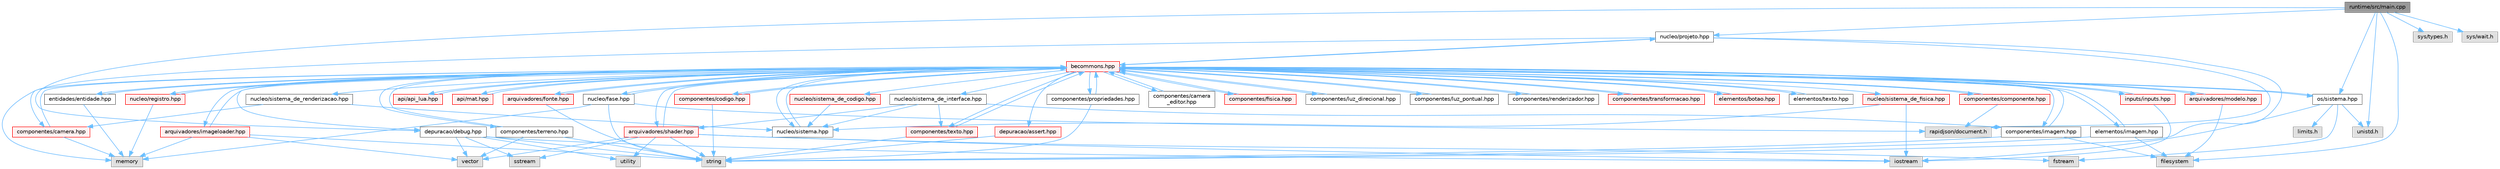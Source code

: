 digraph "runtime/src/main.cpp"
{
 // LATEX_PDF_SIZE
  bgcolor="transparent";
  edge [fontname=Helvetica,fontsize=10,labelfontname=Helvetica,labelfontsize=10];
  node [fontname=Helvetica,fontsize=10,shape=box,height=0.2,width=0.4];
  Node1 [id="Node000001",label="runtime/src/main.cpp",height=0.2,width=0.4,color="gray40", fillcolor="grey60", style="filled", fontcolor="black",tooltip=" "];
  Node1 -> Node2 [id="edge1_Node000001_Node000002",color="steelblue1",style="solid",tooltip=" "];
  Node2 [id="Node000002",label="nucleo/projeto.hpp",height=0.2,width=0.4,color="grey40", fillcolor="white", style="filled",URL="$projeto_8hpp.html",tooltip="Gerencia configurações do projeto."];
  Node2 -> Node3 [id="edge2_Node000002_Node000003",color="steelblue1",style="solid",tooltip=" "];
  Node3 [id="Node000003",label="string",height=0.2,width=0.4,color="grey60", fillcolor="#E0E0E0", style="filled",tooltip=" "];
  Node2 -> Node4 [id="edge3_Node000002_Node000004",color="steelblue1",style="solid",tooltip=" "];
  Node4 [id="Node000004",label="rapidjson/document.h",height=0.2,width=0.4,color="grey60", fillcolor="#E0E0E0", style="filled",tooltip=" "];
  Node2 -> Node5 [id="edge4_Node000002_Node000005",color="steelblue1",style="solid",tooltip=" "];
  Node5 [id="Node000005",label="memory",height=0.2,width=0.4,color="grey60", fillcolor="#E0E0E0", style="filled",tooltip=" "];
  Node2 -> Node6 [id="edge5_Node000002_Node000006",color="steelblue1",style="solid",tooltip=" "];
  Node6 [id="Node000006",label="becommons.hpp",height=0.2,width=0.4,color="red", fillcolor="#FFF0F0", style="filled",URL="$becommons_8hpp.html",tooltip=" "];
  Node6 -> Node7 [id="edge6_Node000006_Node000007",color="steelblue1",style="solid",tooltip=" "];
  Node7 [id="Node000007",label="api/api_lua.hpp",height=0.2,width=0.4,color="red", fillcolor="#FFF0F0", style="filled",URL="$api__lua_8hpp.html",tooltip="Gerencia a configuração do luabridge para api lua."];
  Node7 -> Node6 [id="edge7_Node000007_Node000006",color="steelblue1",style="solid",tooltip=" "];
  Node6 -> Node12 [id="edge8_Node000006_Node000012",color="steelblue1",style="solid",tooltip=" "];
  Node12 [id="Node000012",label="api/mat.hpp",height=0.2,width=0.4,color="red", fillcolor="#FFF0F0", style="filled",URL="$mat_8hpp.html",tooltip="Gerencia funçoes matemáticas."];
  Node12 -> Node6 [id="edge9_Node000012_Node000006",color="steelblue1",style="solid",tooltip=" "];
  Node6 -> Node15 [id="edge10_Node000006_Node000015",color="steelblue1",style="solid",tooltip=" "];
  Node15 [id="Node000015",label="arquivadores/fonte.hpp",height=0.2,width=0.4,color="red", fillcolor="#FFF0F0", style="filled",URL="$fonte_8hpp.html",tooltip="Define estruturas básicas para renderização de textos."];
  Node15 -> Node3 [id="edge11_Node000015_Node000003",color="steelblue1",style="solid",tooltip=" "];
  Node15 -> Node6 [id="edge12_Node000015_Node000006",color="steelblue1",style="solid",tooltip=" "];
  Node6 -> Node19 [id="edge13_Node000006_Node000019",color="steelblue1",style="solid",tooltip=" "];
  Node19 [id="Node000019",label="arquivadores/imageloader.hpp",height=0.2,width=0.4,color="red", fillcolor="#FFF0F0", style="filled",URL="$imageloader_8hpp.html",tooltip="Gerencia as imagems/texturas carregadas na engine."];
  Node19 -> Node3 [id="edge14_Node000019_Node000003",color="steelblue1",style="solid",tooltip=" "];
  Node19 -> Node23 [id="edge15_Node000019_Node000023",color="steelblue1",style="solid",tooltip=" "];
  Node23 [id="Node000023",label="vector",height=0.2,width=0.4,color="grey60", fillcolor="#E0E0E0", style="filled",tooltip=" "];
  Node19 -> Node5 [id="edge16_Node000019_Node000005",color="steelblue1",style="solid",tooltip=" "];
  Node19 -> Node6 [id="edge17_Node000019_Node000006",color="steelblue1",style="solid",tooltip=" "];
  Node6 -> Node24 [id="edge18_Node000006_Node000024",color="steelblue1",style="solid",tooltip=" "];
  Node24 [id="Node000024",label="arquivadores/modelo.hpp",height=0.2,width=0.4,color="red", fillcolor="#FFF0F0", style="filled",URL="$modelo_8hpp.html",tooltip="Carrega um modelo usando a biblioteca assimp com base em um diretório."];
  Node24 -> Node25 [id="edge19_Node000024_Node000025",color="steelblue1",style="solid",tooltip=" "];
  Node25 [id="Node000025",label="filesystem",height=0.2,width=0.4,color="grey60", fillcolor="#E0E0E0", style="filled",tooltip=" "];
  Node24 -> Node6 [id="edge20_Node000024_Node000006",color="steelblue1",style="solid",tooltip=" "];
  Node6 -> Node26 [id="edge21_Node000006_Node000026",color="steelblue1",style="solid",tooltip=" "];
  Node26 [id="Node000026",label="arquivadores/shader.hpp",height=0.2,width=0.4,color="red", fillcolor="#FFF0F0", style="filled",URL="$shader_8hpp.html",tooltip="Gerencia os shaders GLSL."];
  Node26 -> Node3 [id="edge22_Node000026_Node000003",color="steelblue1",style="solid",tooltip=" "];
  Node26 -> Node27 [id="edge23_Node000026_Node000027",color="steelblue1",style="solid",tooltip=" "];
  Node27 [id="Node000027",label="fstream",height=0.2,width=0.4,color="grey60", fillcolor="#E0E0E0", style="filled",tooltip=" "];
  Node26 -> Node28 [id="edge24_Node000026_Node000028",color="steelblue1",style="solid",tooltip=" "];
  Node28 [id="Node000028",label="sstream",height=0.2,width=0.4,color="grey60", fillcolor="#E0E0E0", style="filled",tooltip=" "];
  Node26 -> Node29 [id="edge25_Node000026_Node000029",color="steelblue1",style="solid",tooltip=" "];
  Node29 [id="Node000029",label="iostream",height=0.2,width=0.4,color="grey60", fillcolor="#E0E0E0", style="filled",tooltip=" "];
  Node26 -> Node23 [id="edge26_Node000026_Node000023",color="steelblue1",style="solid",tooltip=" "];
  Node26 -> Node30 [id="edge27_Node000026_Node000030",color="steelblue1",style="solid",tooltip=" "];
  Node30 [id="Node000030",label="utility",height=0.2,width=0.4,color="grey60", fillcolor="#E0E0E0", style="filled",tooltip=" "];
  Node26 -> Node6 [id="edge28_Node000026_Node000006",color="steelblue1",style="solid",tooltip=" "];
  Node6 -> Node32 [id="edge29_Node000006_Node000032",color="steelblue1",style="solid",tooltip=" "];
  Node32 [id="Node000032",label="componentes/camera.hpp",height=0.2,width=0.4,color="red", fillcolor="#FFF0F0", style="filled",URL="$camera_8hpp.html",tooltip="Estrutura básica de câmera."];
  Node32 -> Node5 [id="edge30_Node000032_Node000005",color="steelblue1",style="solid",tooltip=" "];
  Node32 -> Node6 [id="edge31_Node000032_Node000006",color="steelblue1",style="solid",tooltip=" "];
  Node6 -> Node35 [id="edge32_Node000006_Node000035",color="steelblue1",style="solid",tooltip=" "];
  Node35 [id="Node000035",label="componentes/camera\l_editor.hpp",height=0.2,width=0.4,color="grey40", fillcolor="white", style="filled",URL="$camera__editor_8hpp.html",tooltip=" "];
  Node35 -> Node6 [id="edge33_Node000035_Node000006",color="steelblue1",style="solid",tooltip=" "];
  Node6 -> Node36 [id="edge34_Node000006_Node000036",color="steelblue1",style="solid",tooltip=" "];
  Node36 [id="Node000036",label="componentes/codigo.hpp",height=0.2,width=0.4,color="red", fillcolor="#FFF0F0", style="filled",URL="$codigo_8hpp.html",tooltip="Componente de código para entidades ECS."];
  Node36 -> Node3 [id="edge35_Node000036_Node000003",color="steelblue1",style="solid",tooltip=" "];
  Node36 -> Node6 [id="edge36_Node000036_Node000006",color="steelblue1",style="solid",tooltip=" "];
  Node6 -> Node38 [id="edge37_Node000006_Node000038",color="steelblue1",style="solid",tooltip=" "];
  Node38 [id="Node000038",label="componentes/componente.hpp",height=0.2,width=0.4,color="red", fillcolor="#FFF0F0", style="filled",URL="$componente_8hpp.html",tooltip="Estrutura base para componetes."];
  Node38 -> Node4 [id="edge38_Node000038_Node000004",color="steelblue1",style="solid",tooltip=" "];
  Node38 -> Node6 [id="edge39_Node000038_Node000006",color="steelblue1",style="solid",tooltip=" "];
  Node6 -> Node42 [id="edge40_Node000006_Node000042",color="steelblue1",style="solid",tooltip=" "];
  Node42 [id="Node000042",label="componentes/fisica.hpp",height=0.2,width=0.4,color="red", fillcolor="#FFF0F0", style="filled",URL="$fisica_8hpp.html",tooltip="Componente de física para entidades ECS."];
  Node42 -> Node6 [id="edge41_Node000042_Node000006",color="steelblue1",style="solid",tooltip=" "];
  Node6 -> Node43 [id="edge42_Node000006_Node000043",color="steelblue1",style="solid",tooltip=" "];
  Node43 [id="Node000043",label="componentes/imagem.hpp",height=0.2,width=0.4,color="grey40", fillcolor="white", style="filled",URL="$componentes_2imagem_8hpp.html",tooltip=" "];
  Node43 -> Node3 [id="edge43_Node000043_Node000003",color="steelblue1",style="solid",tooltip=" "];
  Node43 -> Node25 [id="edge44_Node000043_Node000025",color="steelblue1",style="solid",tooltip=" "];
  Node43 -> Node6 [id="edge45_Node000043_Node000006",color="steelblue1",style="solid",tooltip=" "];
  Node6 -> Node44 [id="edge46_Node000006_Node000044",color="steelblue1",style="solid",tooltip=" "];
  Node44 [id="Node000044",label="componentes/luz_direcional.hpp",height=0.2,width=0.4,color="grey40", fillcolor="white", style="filled",URL="$luz__direcional_8hpp.html",tooltip=" "];
  Node44 -> Node6 [id="edge47_Node000044_Node000006",color="steelblue1",style="solid",tooltip=" "];
  Node6 -> Node45 [id="edge48_Node000006_Node000045",color="steelblue1",style="solid",tooltip=" "];
  Node45 [id="Node000045",label="componentes/luz_pontual.hpp",height=0.2,width=0.4,color="grey40", fillcolor="white", style="filled",URL="$luz__pontual_8hpp.html",tooltip=" "];
  Node45 -> Node6 [id="edge49_Node000045_Node000006",color="steelblue1",style="solid",tooltip=" "];
  Node6 -> Node46 [id="edge50_Node000006_Node000046",color="steelblue1",style="solid",tooltip=" "];
  Node46 [id="Node000046",label="componentes/propriedades.hpp",height=0.2,width=0.4,color="grey40", fillcolor="white", style="filled",URL="$propriedades_8hpp.html",tooltip=" "];
  Node46 -> Node3 [id="edge51_Node000046_Node000003",color="steelblue1",style="solid",tooltip=" "];
  Node46 -> Node6 [id="edge52_Node000046_Node000006",color="steelblue1",style="solid",tooltip=" "];
  Node6 -> Node47 [id="edge53_Node000006_Node000047",color="steelblue1",style="solid",tooltip=" "];
  Node47 [id="Node000047",label="componentes/renderizador.hpp",height=0.2,width=0.4,color="grey40", fillcolor="white", style="filled",URL="$renderizador_8hpp.html",tooltip=" "];
  Node47 -> Node6 [id="edge54_Node000047_Node000006",color="steelblue1",style="solid",tooltip=" "];
  Node6 -> Node48 [id="edge55_Node000006_Node000048",color="steelblue1",style="solid",tooltip=" "];
  Node48 [id="Node000048",label="componentes/terreno.hpp",height=0.2,width=0.4,color="grey40", fillcolor="white", style="filled",URL="$terreno_8hpp.html",tooltip=" "];
  Node48 -> Node23 [id="edge56_Node000048_Node000023",color="steelblue1",style="solid",tooltip=" "];
  Node48 -> Node3 [id="edge57_Node000048_Node000003",color="steelblue1",style="solid",tooltip=" "];
  Node48 -> Node6 [id="edge58_Node000048_Node000006",color="steelblue1",style="solid",tooltip=" "];
  Node6 -> Node49 [id="edge59_Node000006_Node000049",color="steelblue1",style="solid",tooltip=" "];
  Node49 [id="Node000049",label="componentes/texto.hpp",height=0.2,width=0.4,color="red", fillcolor="#FFF0F0", style="filled",URL="$componentes_2texto_8hpp.html",tooltip=" "];
  Node49 -> Node3 [id="edge60_Node000049_Node000003",color="steelblue1",style="solid",tooltip=" "];
  Node49 -> Node6 [id="edge61_Node000049_Node000006",color="steelblue1",style="solid",tooltip=" "];
  Node6 -> Node50 [id="edge62_Node000006_Node000050",color="steelblue1",style="solid",tooltip=" "];
  Node50 [id="Node000050",label="componentes/transformacao.hpp",height=0.2,width=0.4,color="red", fillcolor="#FFF0F0", style="filled",URL="$transformacao_8hpp.html",tooltip="Calcula a mtriz de modelo para um objeto 3d qualquer."];
  Node50 -> Node6 [id="edge63_Node000050_Node000006",color="steelblue1",style="solid",tooltip=" "];
  Node6 -> Node54 [id="edge64_Node000006_Node000054",color="steelblue1",style="solid",tooltip=" "];
  Node54 [id="Node000054",label="depuracao/debug.hpp",height=0.2,width=0.4,color="grey40", fillcolor="white", style="filled",URL="$debug_8hpp.html",tooltip=" "];
  Node54 -> Node23 [id="edge65_Node000054_Node000023",color="steelblue1",style="solid",tooltip=" "];
  Node54 -> Node30 [id="edge66_Node000054_Node000030",color="steelblue1",style="solid",tooltip=" "];
  Node54 -> Node3 [id="edge67_Node000054_Node000003",color="steelblue1",style="solid",tooltip=" "];
  Node54 -> Node29 [id="edge68_Node000054_Node000029",color="steelblue1",style="solid",tooltip=" "];
  Node54 -> Node28 [id="edge69_Node000054_Node000028",color="steelblue1",style="solid",tooltip=" "];
  Node6 -> Node55 [id="edge70_Node000006_Node000055",color="steelblue1",style="solid",tooltip=" "];
  Node55 [id="Node000055",label="depuracao/assert.hpp",height=0.2,width=0.4,color="red", fillcolor="#FFF0F0", style="filled",URL="$assert_8hpp.html",tooltip=" "];
  Node55 -> Node3 [id="edge71_Node000055_Node000003",color="steelblue1",style="solid",tooltip=" "];
  Node6 -> Node58 [id="edge72_Node000006_Node000058",color="steelblue1",style="solid",tooltip=" "];
  Node58 [id="Node000058",label="elementos/botao.hpp",height=0.2,width=0.4,color="red", fillcolor="#FFF0F0", style="filled",URL="$botao_8hpp.html",tooltip=" "];
  Node58 -> Node6 [id="edge73_Node000058_Node000006",color="steelblue1",style="solid",tooltip=" "];
  Node6 -> Node60 [id="edge74_Node000006_Node000060",color="steelblue1",style="solid",tooltip=" "];
  Node60 [id="Node000060",label="elementos/imagem.hpp",height=0.2,width=0.4,color="grey40", fillcolor="white", style="filled",URL="$elementos_2imagem_8hpp.html",tooltip="Gerencia a configuração do luabridge para api lua."];
  Node60 -> Node3 [id="edge75_Node000060_Node000003",color="steelblue1",style="solid",tooltip=" "];
  Node60 -> Node25 [id="edge76_Node000060_Node000025",color="steelblue1",style="solid",tooltip=" "];
  Node60 -> Node6 [id="edge77_Node000060_Node000006",color="steelblue1",style="solid",tooltip=" "];
  Node6 -> Node61 [id="edge78_Node000006_Node000061",color="steelblue1",style="solid",tooltip=" "];
  Node61 [id="Node000061",label="elementos/texto.hpp",height=0.2,width=0.4,color="grey40", fillcolor="white", style="filled",URL="$elementos_2texto_8hpp.html",tooltip=" "];
  Node61 -> Node6 [id="edge79_Node000061_Node000006",color="steelblue1",style="solid",tooltip=" "];
  Node6 -> Node62 [id="edge80_Node000006_Node000062",color="steelblue1",style="solid",tooltip=" "];
  Node62 [id="Node000062",label="entidades/entidade.hpp",height=0.2,width=0.4,color="grey40", fillcolor="white", style="filled",URL="$entidade_8hpp.html",tooltip="Inclusoes e defini��es relacionadas � entidade."];
  Node62 -> Node5 [id="edge81_Node000062_Node000005",color="steelblue1",style="solid",tooltip=" "];
  Node62 -> Node6 [id="edge82_Node000062_Node000006",color="steelblue1",style="solid",tooltip=" "];
  Node6 -> Node63 [id="edge83_Node000006_Node000063",color="steelblue1",style="solid",tooltip=" "];
  Node63 [id="Node000063",label="inputs/inputs.hpp",height=0.2,width=0.4,color="red", fillcolor="#FFF0F0", style="filled",URL="$inputs_8hpp.html",tooltip=" "];
  Node63 -> Node29 [id="edge84_Node000063_Node000029",color="steelblue1",style="solid",tooltip=" "];
  Node63 -> Node6 [id="edge85_Node000063_Node000006",color="steelblue1",style="solid",tooltip=" "];
  Node6 -> Node64 [id="edge86_Node000006_Node000064",color="steelblue1",style="solid",tooltip=" "];
  Node64 [id="Node000064",label="nucleo/fase.hpp",height=0.2,width=0.4,color="grey40", fillcolor="white", style="filled",URL="$fase_8hpp.html",tooltip="Gerencia sistemas numa fase."];
  Node64 -> Node3 [id="edge87_Node000064_Node000003",color="steelblue1",style="solid",tooltip=" "];
  Node64 -> Node5 [id="edge88_Node000064_Node000005",color="steelblue1",style="solid",tooltip=" "];
  Node64 -> Node4 [id="edge89_Node000064_Node000004",color="steelblue1",style="solid",tooltip=" "];
  Node64 -> Node6 [id="edge90_Node000064_Node000006",color="steelblue1",style="solid",tooltip=" "];
  Node6 -> Node2 [id="edge91_Node000006_Node000002",color="steelblue1",style="solid",tooltip=" "];
  Node6 -> Node65 [id="edge92_Node000006_Node000065",color="steelblue1",style="solid",tooltip=" "];
  Node65 [id="Node000065",label="nucleo/registro.hpp",height=0.2,width=0.4,color="red", fillcolor="#FFF0F0", style="filled",URL="$registro_8hpp.html",tooltip="Inclusoes e definições relacionadas à registro."];
  Node65 -> Node5 [id="edge93_Node000065_Node000005",color="steelblue1",style="solid",tooltip=" "];
  Node65 -> Node6 [id="edge94_Node000065_Node000006",color="steelblue1",style="solid",tooltip=" "];
  Node6 -> Node67 [id="edge95_Node000006_Node000067",color="steelblue1",style="solid",tooltip=" "];
  Node67 [id="Node000067",label="nucleo/sistema.hpp",height=0.2,width=0.4,color="grey40", fillcolor="white", style="filled",URL="$nucleo_2sistema_8hpp.html",tooltip=" "];
  Node67 -> Node6 [id="edge96_Node000067_Node000006",color="steelblue1",style="solid",tooltip=" "];
  Node6 -> Node68 [id="edge97_Node000006_Node000068",color="steelblue1",style="solid",tooltip=" "];
  Node68 [id="Node000068",label="nucleo/sistema_de_codigo.hpp",height=0.2,width=0.4,color="red", fillcolor="#FFF0F0", style="filled",URL="$sistema__de__codigo_8hpp.html",tooltip=" "];
  Node68 -> Node67 [id="edge98_Node000068_Node000067",color="steelblue1",style="solid",tooltip=" "];
  Node6 -> Node71 [id="edge99_Node000006_Node000071",color="steelblue1",style="solid",tooltip=" "];
  Node71 [id="Node000071",label="nucleo/sistema_de_fisica.hpp",height=0.2,width=0.4,color="red", fillcolor="#FFF0F0", style="filled",URL="$sistema__de__fisica_8hpp.html",tooltip="Gerencia a fisica de jogo com o bullet3."];
  Node71 -> Node67 [id="edge100_Node000071_Node000067",color="steelblue1",style="solid",tooltip=" "];
  Node71 -> Node29 [id="edge101_Node000071_Node000029",color="steelblue1",style="solid",tooltip=" "];
  Node6 -> Node73 [id="edge102_Node000006_Node000073",color="steelblue1",style="solid",tooltip=" "];
  Node73 [id="Node000073",label="nucleo/sistema_de_interface.hpp",height=0.2,width=0.4,color="grey40", fillcolor="white", style="filled",URL="$sistema__de__interface_8hpp.html",tooltip=" "];
  Node73 -> Node67 [id="edge103_Node000073_Node000067",color="steelblue1",style="solid",tooltip=" "];
  Node73 -> Node26 [id="edge104_Node000073_Node000026",color="steelblue1",style="solid",tooltip=" "];
  Node73 -> Node49 [id="edge105_Node000073_Node000049",color="steelblue1",style="solid",tooltip=" "];
  Node73 -> Node43 [id="edge106_Node000073_Node000043",color="steelblue1",style="solid",tooltip=" "];
  Node6 -> Node74 [id="edge107_Node000006_Node000074",color="steelblue1",style="solid",tooltip=" "];
  Node74 [id="Node000074",label="nucleo/sistema_de_renderizacao.hpp",height=0.2,width=0.4,color="grey40", fillcolor="white", style="filled",URL="$sistema__de__renderizacao_8hpp.html",tooltip="Gerencia a renderizacao."];
  Node74 -> Node67 [id="edge108_Node000074_Node000067",color="steelblue1",style="solid",tooltip=" "];
  Node74 -> Node32 [id="edge109_Node000074_Node000032",color="steelblue1",style="solid",tooltip=" "];
  Node6 -> Node76 [id="edge110_Node000006_Node000076",color="steelblue1",style="solid",tooltip=" "];
  Node76 [id="Node000076",label="os/sistema.hpp",height=0.2,width=0.4,color="grey40", fillcolor="white", style="filled",URL="$os_2sistema_8hpp.html",tooltip="funçoes do sistema"];
  Node76 -> Node29 [id="edge111_Node000076_Node000029",color="steelblue1",style="solid",tooltip=" "];
  Node76 -> Node27 [id="edge112_Node000076_Node000027",color="steelblue1",style="solid",tooltip=" "];
  Node76 -> Node77 [id="edge113_Node000076_Node000077",color="steelblue1",style="solid",tooltip=" "];
  Node77 [id="Node000077",label="unistd.h",height=0.2,width=0.4,color="grey60", fillcolor="#E0E0E0", style="filled",tooltip=" "];
  Node76 -> Node78 [id="edge114_Node000076_Node000078",color="steelblue1",style="solid",tooltip=" "];
  Node78 [id="Node000078",label="limits.h",height=0.2,width=0.4,color="grey60", fillcolor="#E0E0E0", style="filled",tooltip=" "];
  Node76 -> Node6 [id="edge115_Node000076_Node000006",color="steelblue1",style="solid",tooltip=" "];
  Node1 -> Node76 [id="edge116_Node000001_Node000076",color="steelblue1",style="solid",tooltip=" "];
  Node1 -> Node54 [id="edge117_Node000001_Node000054",color="steelblue1",style="solid",tooltip=" "];
  Node1 -> Node25 [id="edge118_Node000001_Node000025",color="steelblue1",style="solid",tooltip=" "];
  Node1 -> Node77 [id="edge119_Node000001_Node000077",color="steelblue1",style="solid",tooltip=" "];
  Node1 -> Node91 [id="edge120_Node000001_Node000091",color="steelblue1",style="solid",tooltip=" "];
  Node91 [id="Node000091",label="sys/types.h",height=0.2,width=0.4,color="grey60", fillcolor="#E0E0E0", style="filled",tooltip=" "];
  Node1 -> Node92 [id="edge121_Node000001_Node000092",color="steelblue1",style="solid",tooltip=" "];
  Node92 [id="Node000092",label="sys/wait.h",height=0.2,width=0.4,color="grey60", fillcolor="#E0E0E0", style="filled",tooltip=" "];
}

